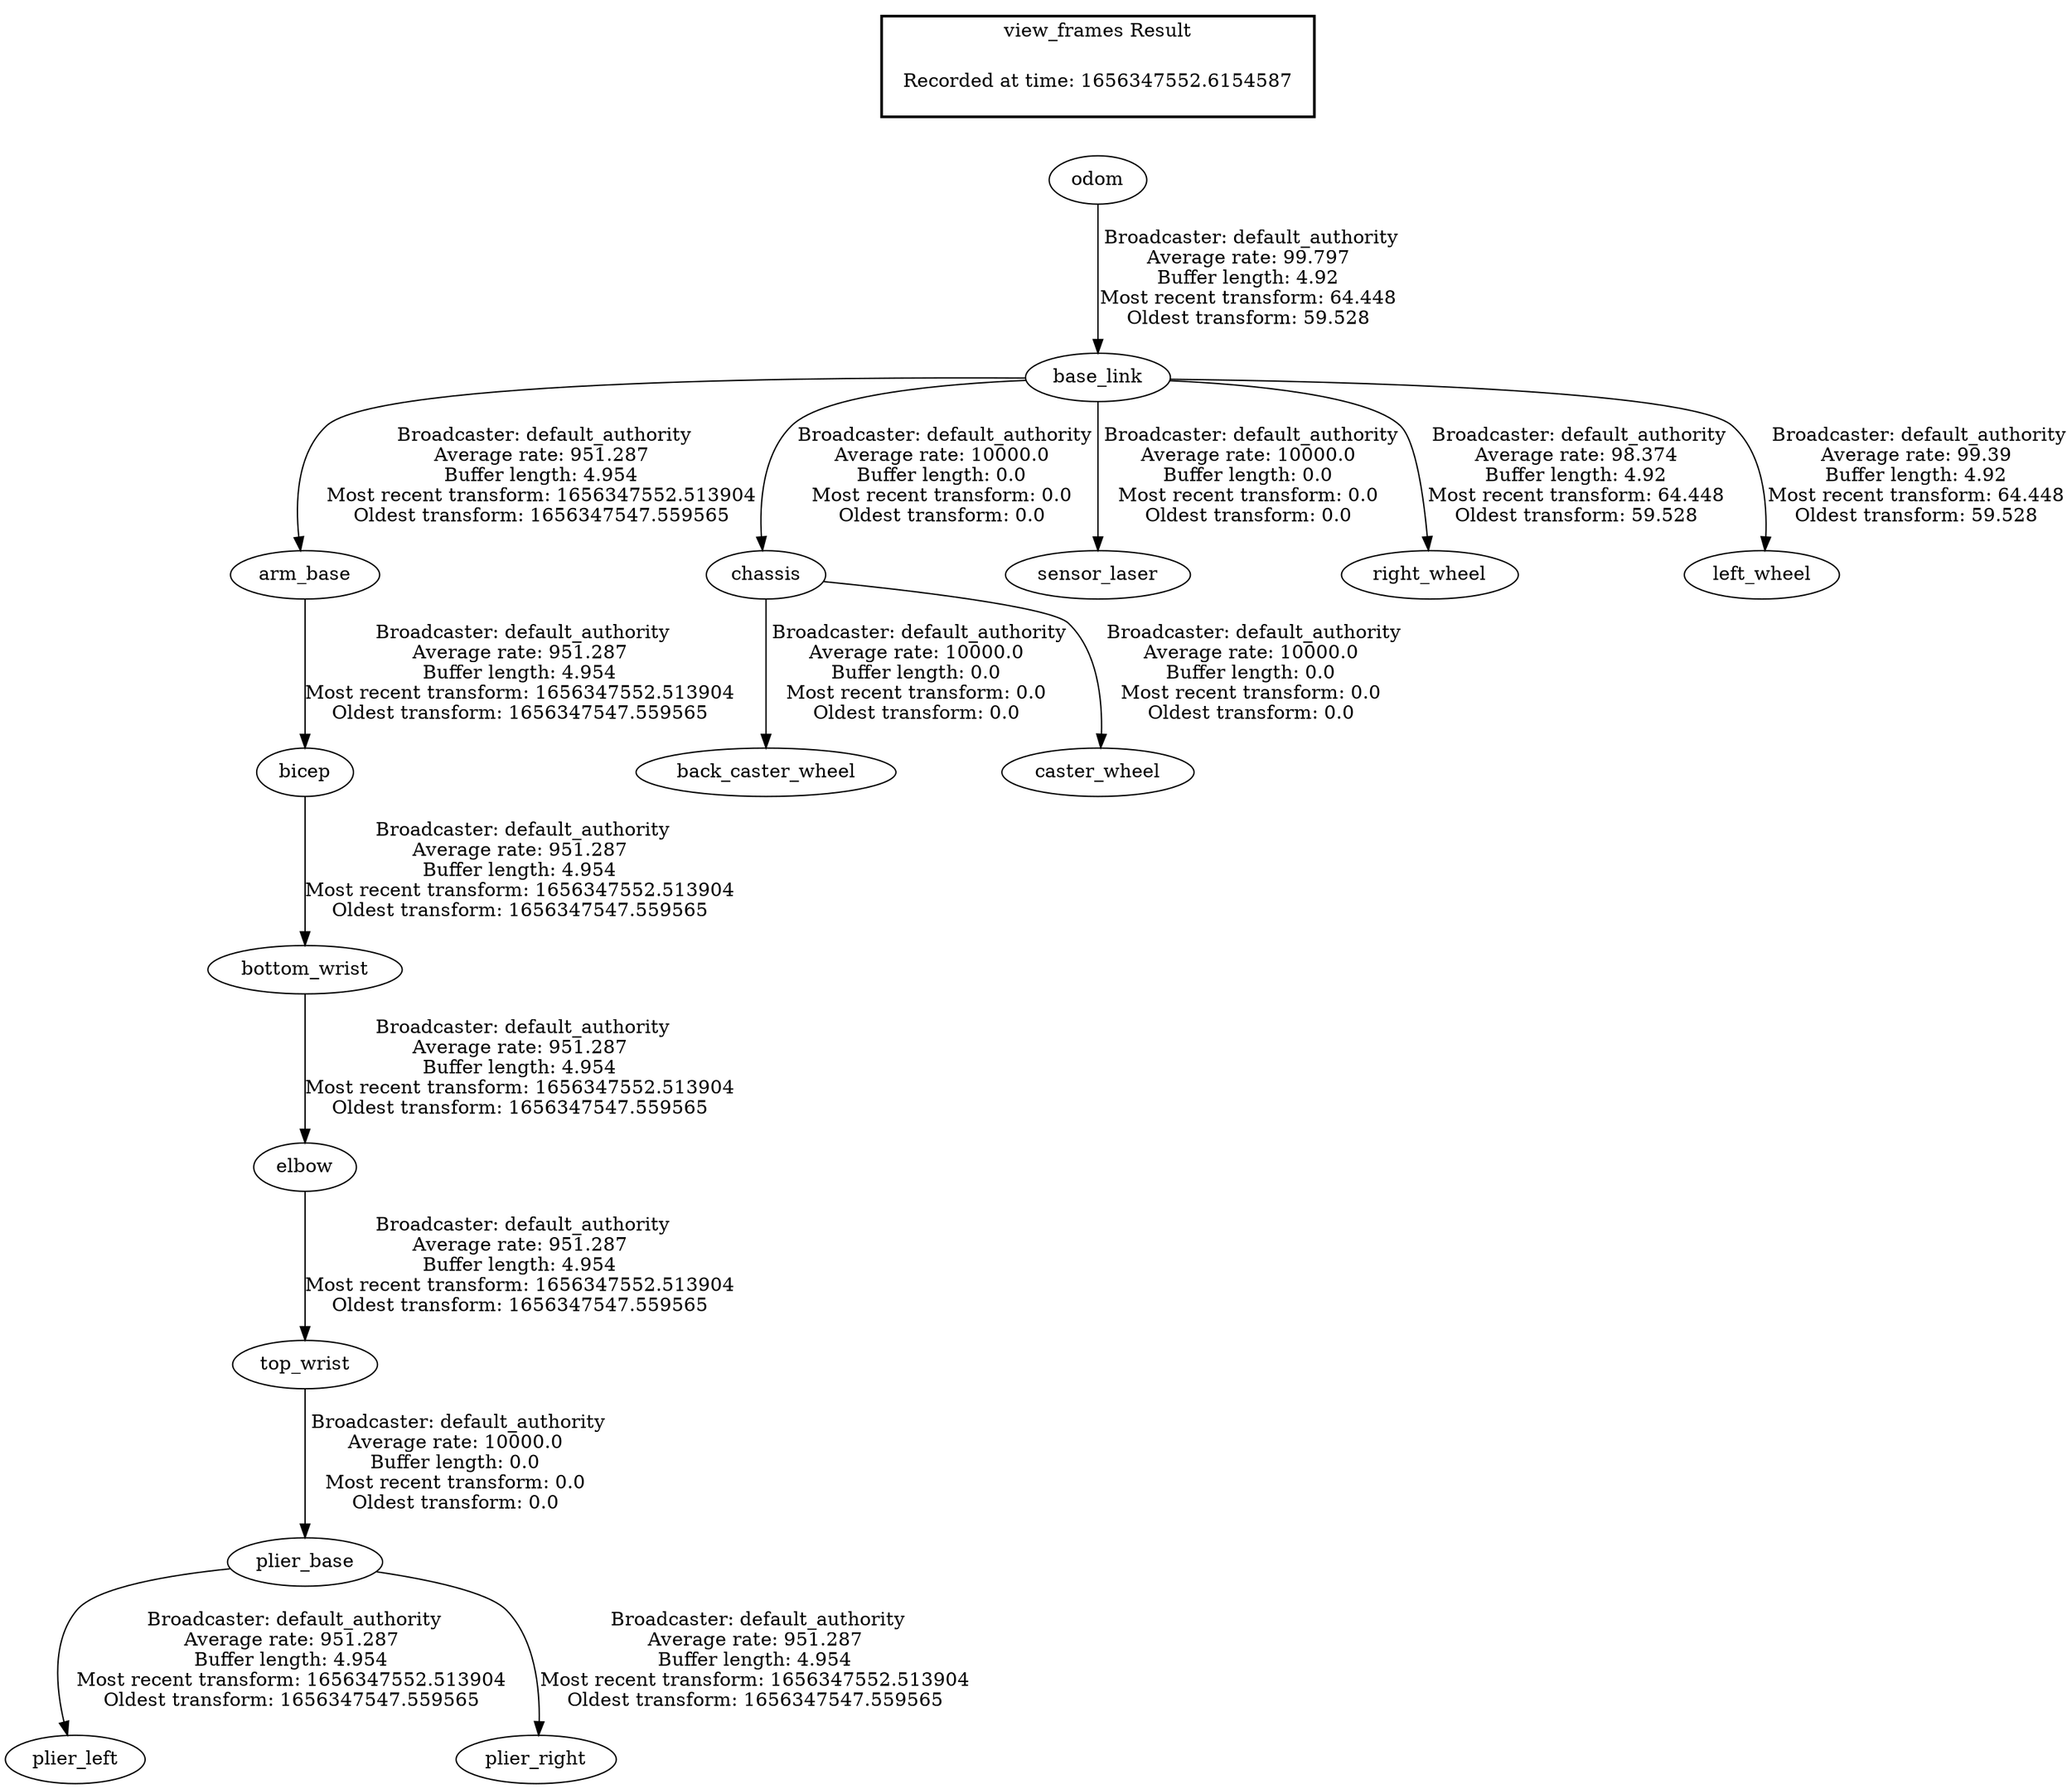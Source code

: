 digraph G {
"base_link" -> "arm_base"[label=" Broadcaster: default_authority\nAverage rate: 951.287\nBuffer length: 4.954\nMost recent transform: 1656347552.513904\nOldest transform: 1656347547.559565\n"];
"odom" -> "base_link"[label=" Broadcaster: default_authority\nAverage rate: 99.797\nBuffer length: 4.92\nMost recent transform: 64.448\nOldest transform: 59.528\n"];
"bicep" -> "bottom_wrist"[label=" Broadcaster: default_authority\nAverage rate: 951.287\nBuffer length: 4.954\nMost recent transform: 1656347552.513904\nOldest transform: 1656347547.559565\n"];
"arm_base" -> "bicep"[label=" Broadcaster: default_authority\nAverage rate: 951.287\nBuffer length: 4.954\nMost recent transform: 1656347552.513904\nOldest transform: 1656347547.559565\n"];
"bottom_wrist" -> "elbow"[label=" Broadcaster: default_authority\nAverage rate: 951.287\nBuffer length: 4.954\nMost recent transform: 1656347552.513904\nOldest transform: 1656347547.559565\n"];
"plier_base" -> "plier_left"[label=" Broadcaster: default_authority\nAverage rate: 951.287\nBuffer length: 4.954\nMost recent transform: 1656347552.513904\nOldest transform: 1656347547.559565\n"];
"top_wrist" -> "plier_base"[label=" Broadcaster: default_authority\nAverage rate: 10000.0\nBuffer length: 0.0\nMost recent transform: 0.0\nOldest transform: 0.0\n"];
"plier_base" -> "plier_right"[label=" Broadcaster: default_authority\nAverage rate: 951.287\nBuffer length: 4.954\nMost recent transform: 1656347552.513904\nOldest transform: 1656347547.559565\n"];
"elbow" -> "top_wrist"[label=" Broadcaster: default_authority\nAverage rate: 951.287\nBuffer length: 4.954\nMost recent transform: 1656347552.513904\nOldest transform: 1656347547.559565\n"];
"chassis" -> "back_caster_wheel"[label=" Broadcaster: default_authority\nAverage rate: 10000.0\nBuffer length: 0.0\nMost recent transform: 0.0\nOldest transform: 0.0\n"];
"base_link" -> "chassis"[label=" Broadcaster: default_authority\nAverage rate: 10000.0\nBuffer length: 0.0\nMost recent transform: 0.0\nOldest transform: 0.0\n"];
"chassis" -> "caster_wheel"[label=" Broadcaster: default_authority\nAverage rate: 10000.0\nBuffer length: 0.0\nMost recent transform: 0.0\nOldest transform: 0.0\n"];
"base_link" -> "sensor_laser"[label=" Broadcaster: default_authority\nAverage rate: 10000.0\nBuffer length: 0.0\nMost recent transform: 0.0\nOldest transform: 0.0\n"];
"base_link" -> "right_wheel"[label=" Broadcaster: default_authority\nAverage rate: 98.374\nBuffer length: 4.92\nMost recent transform: 64.448\nOldest transform: 59.528\n"];
"base_link" -> "left_wheel"[label=" Broadcaster: default_authority\nAverage rate: 99.39\nBuffer length: 4.92\nMost recent transform: 64.448\nOldest transform: 59.528\n"];
edge [style=invis];
 subgraph cluster_legend { style=bold; color=black; label ="view_frames Result";
"Recorded at time: 1656347552.6154587"[ shape=plaintext ] ;
}->"odom";
}